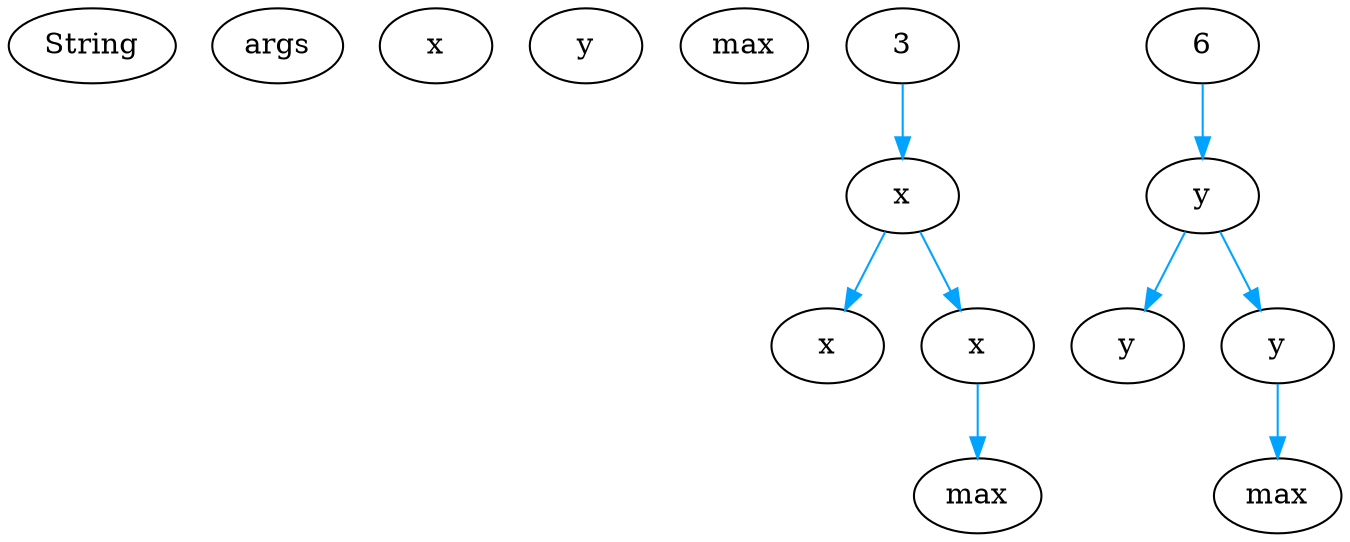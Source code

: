 digraph  {
17 [label=String, line_number=1, node_name=String, node_type=type_identifier];
19 [label=args, line_number=1, node_name=args, node_type=identifier];
24 [label=x, line_number=2, node_name=x, node_type=identifier];
26 [label=y, line_number=2, node_name=y, node_type=identifier];
28 [label=max, line_number=2, node_name=max, node_type=identifier];
31 [label=x, line_number=3, node_name=x, node_type=identifier];
32 [label=3, line_number=3, node_name=3, node_type=decimal_integer_literal];
35 [label=y, line_number=4, node_name=y, node_type=identifier];
36 [label=6, line_number=4, node_name=6, node_type=decimal_integer_literal];
40 [label=x, line_number=5, node_name=x, node_type=identifier];
41 [label=y, line_number=5, node_name=y, node_type=identifier];
44 [label=max, line_number=6, node_name=max, node_type=identifier];
45 [label=x, line_number=6, node_name=x, node_type=identifier];
48 [label=max, line_number=8, node_name=max, node_type=identifier];
49 [label=y, line_number=8, node_name=y, node_type=identifier];
31 -> 40  [color="#00A3FF", dataflow_type=comesFrom, edge_type=DFG_edge, key=0];
31 -> 45  [color="#00A3FF", dataflow_type=comesFrom, edge_type=DFG_edge, key=0];
32 -> 31  [color="#00A3FF", dataflow_type=computedFrom, edge_type=DFG_edge, key=0];
35 -> 41  [color="#00A3FF", dataflow_type=comesFrom, edge_type=DFG_edge, key=0];
35 -> 49  [color="#00A3FF", dataflow_type=comesFrom, edge_type=DFG_edge, key=0];
36 -> 35  [color="#00A3FF", dataflow_type=computedFrom, edge_type=DFG_edge, key=0];
45 -> 44  [color="#00A3FF", dataflow_type=computedFrom, edge_type=DFG_edge, key=0];
49 -> 48  [color="#00A3FF", dataflow_type=computedFrom, edge_type=DFG_edge, key=0];
}
